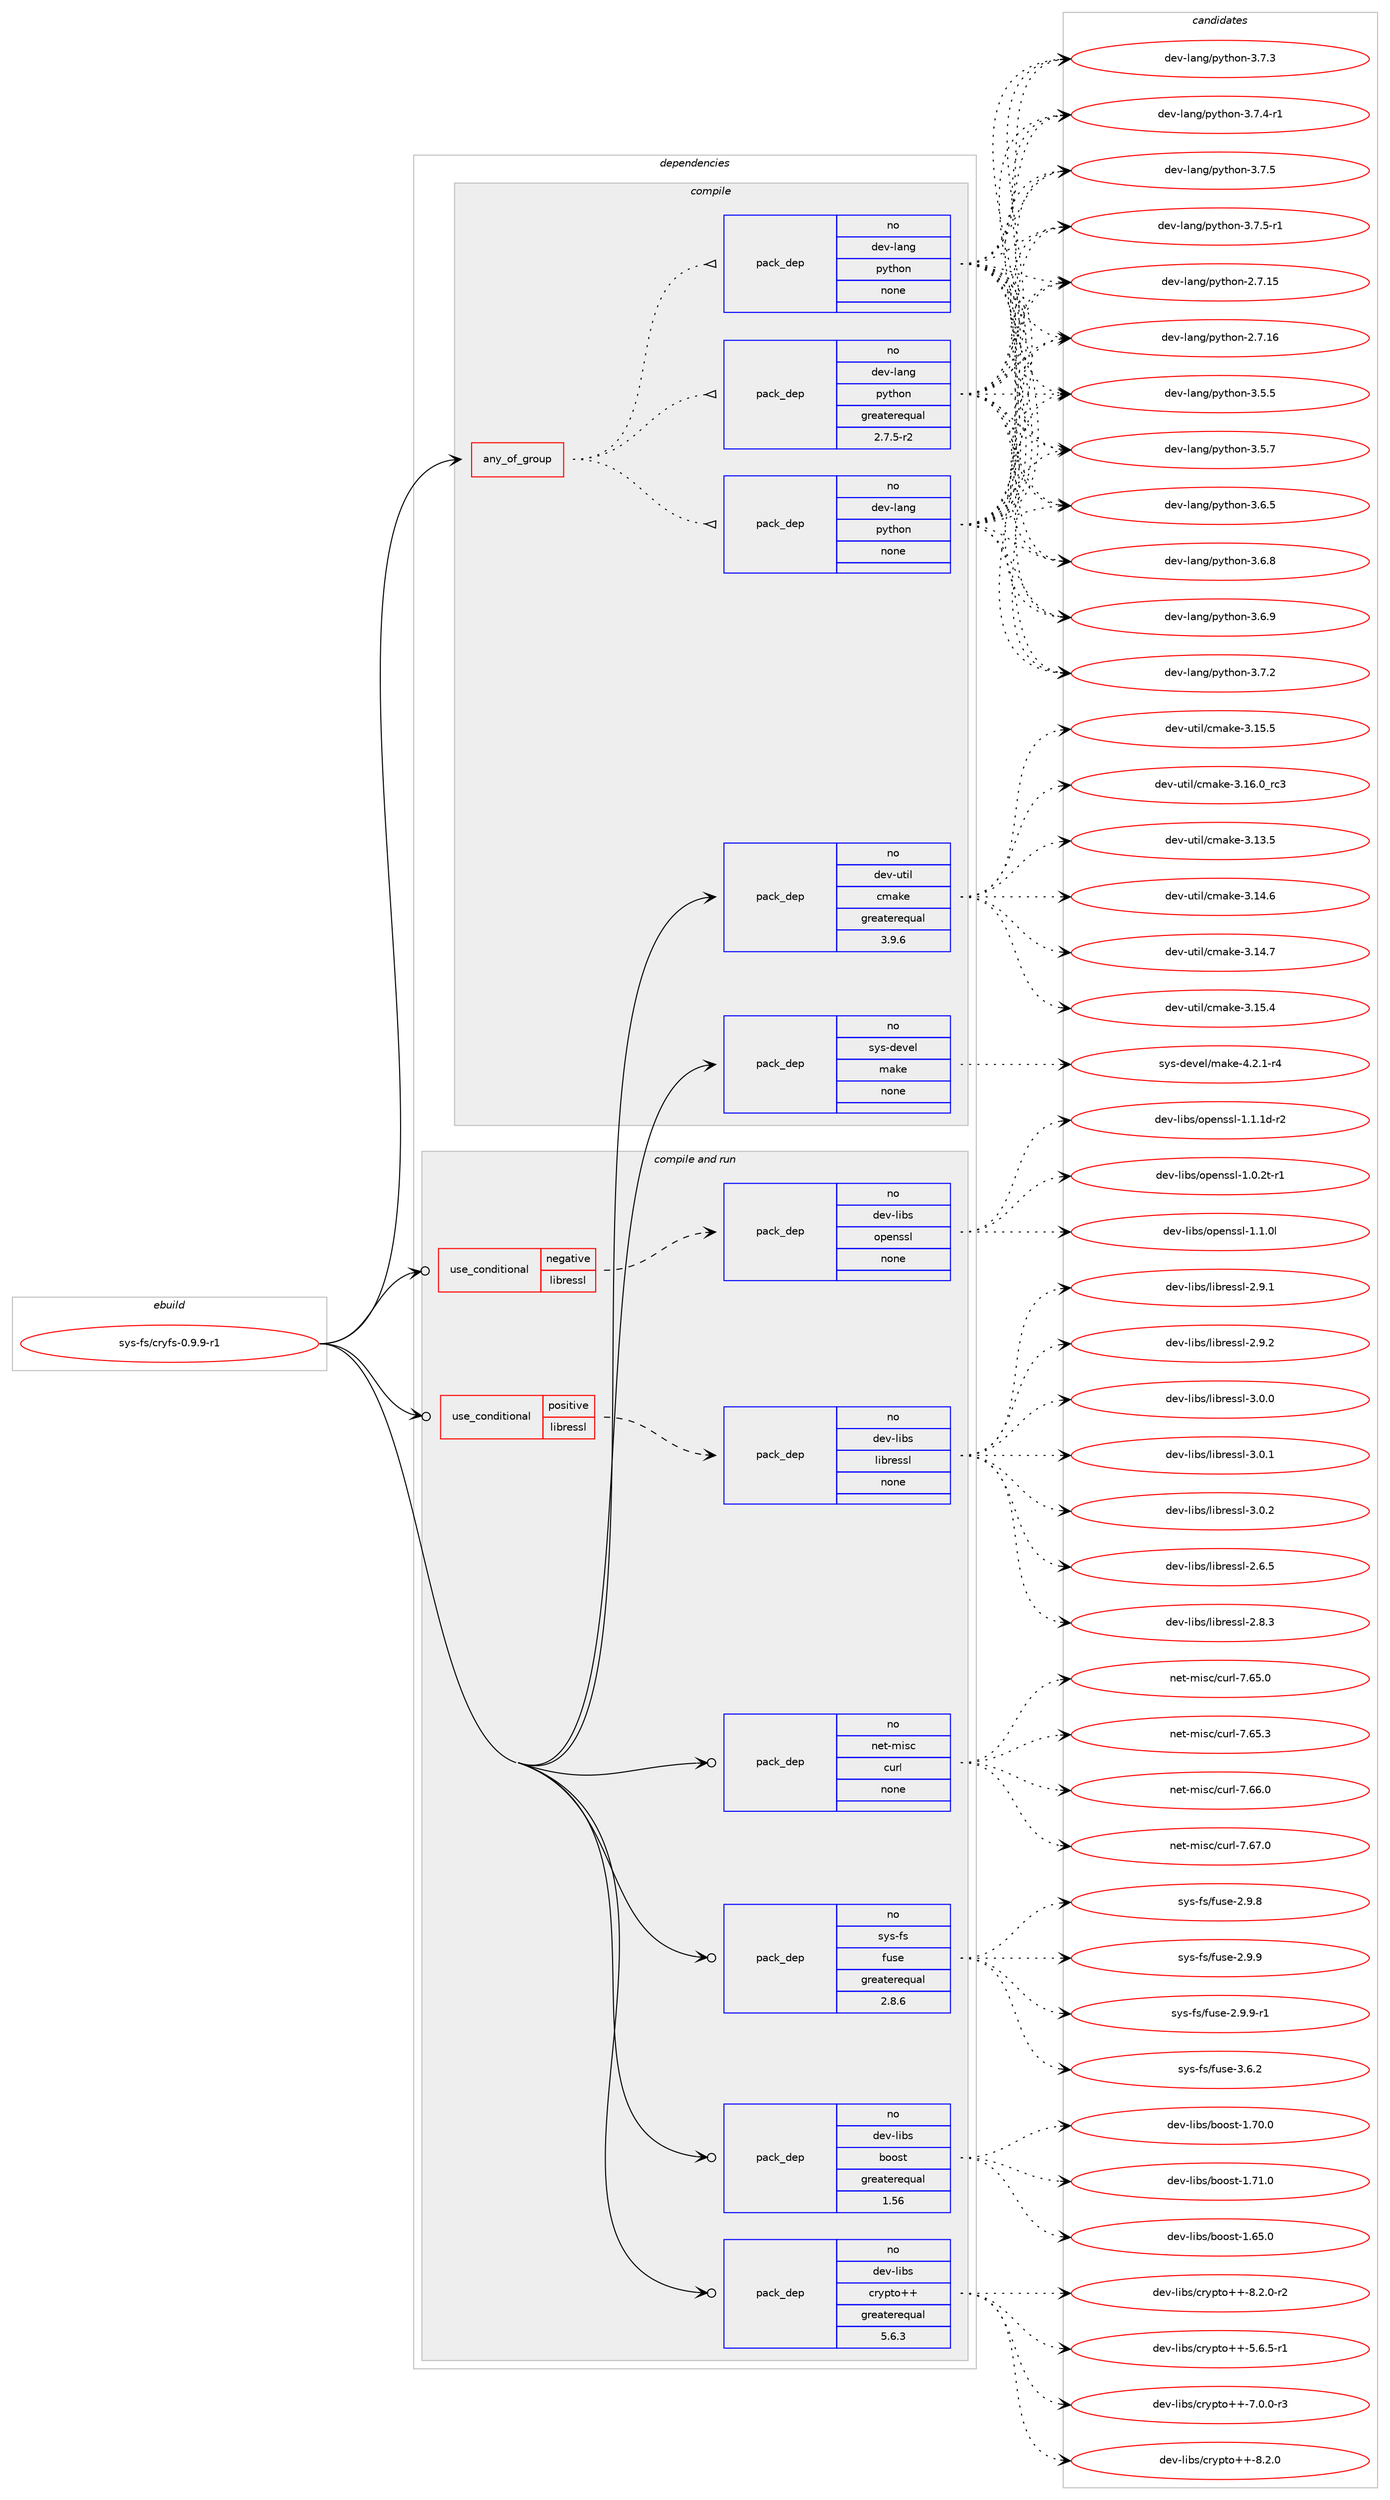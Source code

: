 digraph prolog {

# *************
# Graph options
# *************

newrank=true;
concentrate=true;
compound=true;
graph [rankdir=LR,fontname=Helvetica,fontsize=10,ranksep=1.5];#, ranksep=2.5, nodesep=0.2];
edge  [arrowhead=vee];
node  [fontname=Helvetica,fontsize=10];

# **********
# The ebuild
# **********

subgraph cluster_leftcol {
color=gray;
rank=same;
label=<<i>ebuild</i>>;
id [label="sys-fs/cryfs-0.9.9-r1", color=red, width=4, href="../sys-fs/cryfs-0.9.9-r1.svg"];
}

# ****************
# The dependencies
# ****************

subgraph cluster_midcol {
color=gray;
label=<<i>dependencies</i>>;
subgraph cluster_compile {
fillcolor="#eeeeee";
style=filled;
label=<<i>compile</i>>;
subgraph any15081 {
dependency891465 [label=<<TABLE BORDER="0" CELLBORDER="1" CELLSPACING="0" CELLPADDING="4"><TR><TD CELLPADDING="10">any_of_group</TD></TR></TABLE>>, shape=none, color=red];subgraph pack661596 {
dependency891466 [label=<<TABLE BORDER="0" CELLBORDER="1" CELLSPACING="0" CELLPADDING="4" WIDTH="220"><TR><TD ROWSPAN="6" CELLPADDING="30">pack_dep</TD></TR><TR><TD WIDTH="110">no</TD></TR><TR><TD>dev-lang</TD></TR><TR><TD>python</TD></TR><TR><TD>none</TD></TR><TR><TD></TD></TR></TABLE>>, shape=none, color=blue];
}
dependency891465:e -> dependency891466:w [weight=20,style="dotted",arrowhead="oinv"];
subgraph pack661597 {
dependency891467 [label=<<TABLE BORDER="0" CELLBORDER="1" CELLSPACING="0" CELLPADDING="4" WIDTH="220"><TR><TD ROWSPAN="6" CELLPADDING="30">pack_dep</TD></TR><TR><TD WIDTH="110">no</TD></TR><TR><TD>dev-lang</TD></TR><TR><TD>python</TD></TR><TR><TD>none</TD></TR><TR><TD></TD></TR></TABLE>>, shape=none, color=blue];
}
dependency891465:e -> dependency891467:w [weight=20,style="dotted",arrowhead="oinv"];
subgraph pack661598 {
dependency891468 [label=<<TABLE BORDER="0" CELLBORDER="1" CELLSPACING="0" CELLPADDING="4" WIDTH="220"><TR><TD ROWSPAN="6" CELLPADDING="30">pack_dep</TD></TR><TR><TD WIDTH="110">no</TD></TR><TR><TD>dev-lang</TD></TR><TR><TD>python</TD></TR><TR><TD>greaterequal</TD></TR><TR><TD>2.7.5-r2</TD></TR></TABLE>>, shape=none, color=blue];
}
dependency891465:e -> dependency891468:w [weight=20,style="dotted",arrowhead="oinv"];
}
id:e -> dependency891465:w [weight=20,style="solid",arrowhead="vee"];
subgraph pack661599 {
dependency891469 [label=<<TABLE BORDER="0" CELLBORDER="1" CELLSPACING="0" CELLPADDING="4" WIDTH="220"><TR><TD ROWSPAN="6" CELLPADDING="30">pack_dep</TD></TR><TR><TD WIDTH="110">no</TD></TR><TR><TD>dev-util</TD></TR><TR><TD>cmake</TD></TR><TR><TD>greaterequal</TD></TR><TR><TD>3.9.6</TD></TR></TABLE>>, shape=none, color=blue];
}
id:e -> dependency891469:w [weight=20,style="solid",arrowhead="vee"];
subgraph pack661600 {
dependency891470 [label=<<TABLE BORDER="0" CELLBORDER="1" CELLSPACING="0" CELLPADDING="4" WIDTH="220"><TR><TD ROWSPAN="6" CELLPADDING="30">pack_dep</TD></TR><TR><TD WIDTH="110">no</TD></TR><TR><TD>sys-devel</TD></TR><TR><TD>make</TD></TR><TR><TD>none</TD></TR><TR><TD></TD></TR></TABLE>>, shape=none, color=blue];
}
id:e -> dependency891470:w [weight=20,style="solid",arrowhead="vee"];
}
subgraph cluster_compileandrun {
fillcolor="#eeeeee";
style=filled;
label=<<i>compile and run</i>>;
subgraph cond214251 {
dependency891471 [label=<<TABLE BORDER="0" CELLBORDER="1" CELLSPACING="0" CELLPADDING="4"><TR><TD ROWSPAN="3" CELLPADDING="10">use_conditional</TD></TR><TR><TD>negative</TD></TR><TR><TD>libressl</TD></TR></TABLE>>, shape=none, color=red];
subgraph pack661601 {
dependency891472 [label=<<TABLE BORDER="0" CELLBORDER="1" CELLSPACING="0" CELLPADDING="4" WIDTH="220"><TR><TD ROWSPAN="6" CELLPADDING="30">pack_dep</TD></TR><TR><TD WIDTH="110">no</TD></TR><TR><TD>dev-libs</TD></TR><TR><TD>openssl</TD></TR><TR><TD>none</TD></TR><TR><TD></TD></TR></TABLE>>, shape=none, color=blue];
}
dependency891471:e -> dependency891472:w [weight=20,style="dashed",arrowhead="vee"];
}
id:e -> dependency891471:w [weight=20,style="solid",arrowhead="odotvee"];
subgraph cond214252 {
dependency891473 [label=<<TABLE BORDER="0" CELLBORDER="1" CELLSPACING="0" CELLPADDING="4"><TR><TD ROWSPAN="3" CELLPADDING="10">use_conditional</TD></TR><TR><TD>positive</TD></TR><TR><TD>libressl</TD></TR></TABLE>>, shape=none, color=red];
subgraph pack661602 {
dependency891474 [label=<<TABLE BORDER="0" CELLBORDER="1" CELLSPACING="0" CELLPADDING="4" WIDTH="220"><TR><TD ROWSPAN="6" CELLPADDING="30">pack_dep</TD></TR><TR><TD WIDTH="110">no</TD></TR><TR><TD>dev-libs</TD></TR><TR><TD>libressl</TD></TR><TR><TD>none</TD></TR><TR><TD></TD></TR></TABLE>>, shape=none, color=blue];
}
dependency891473:e -> dependency891474:w [weight=20,style="dashed",arrowhead="vee"];
}
id:e -> dependency891473:w [weight=20,style="solid",arrowhead="odotvee"];
subgraph pack661603 {
dependency891475 [label=<<TABLE BORDER="0" CELLBORDER="1" CELLSPACING="0" CELLPADDING="4" WIDTH="220"><TR><TD ROWSPAN="6" CELLPADDING="30">pack_dep</TD></TR><TR><TD WIDTH="110">no</TD></TR><TR><TD>dev-libs</TD></TR><TR><TD>boost</TD></TR><TR><TD>greaterequal</TD></TR><TR><TD>1.56</TD></TR></TABLE>>, shape=none, color=blue];
}
id:e -> dependency891475:w [weight=20,style="solid",arrowhead="odotvee"];
subgraph pack661604 {
dependency891476 [label=<<TABLE BORDER="0" CELLBORDER="1" CELLSPACING="0" CELLPADDING="4" WIDTH="220"><TR><TD ROWSPAN="6" CELLPADDING="30">pack_dep</TD></TR><TR><TD WIDTH="110">no</TD></TR><TR><TD>dev-libs</TD></TR><TR><TD>crypto++</TD></TR><TR><TD>greaterequal</TD></TR><TR><TD>5.6.3</TD></TR></TABLE>>, shape=none, color=blue];
}
id:e -> dependency891476:w [weight=20,style="solid",arrowhead="odotvee"];
subgraph pack661605 {
dependency891477 [label=<<TABLE BORDER="0" CELLBORDER="1" CELLSPACING="0" CELLPADDING="4" WIDTH="220"><TR><TD ROWSPAN="6" CELLPADDING="30">pack_dep</TD></TR><TR><TD WIDTH="110">no</TD></TR><TR><TD>net-misc</TD></TR><TR><TD>curl</TD></TR><TR><TD>none</TD></TR><TR><TD></TD></TR></TABLE>>, shape=none, color=blue];
}
id:e -> dependency891477:w [weight=20,style="solid",arrowhead="odotvee"];
subgraph pack661606 {
dependency891478 [label=<<TABLE BORDER="0" CELLBORDER="1" CELLSPACING="0" CELLPADDING="4" WIDTH="220"><TR><TD ROWSPAN="6" CELLPADDING="30">pack_dep</TD></TR><TR><TD WIDTH="110">no</TD></TR><TR><TD>sys-fs</TD></TR><TR><TD>fuse</TD></TR><TR><TD>greaterequal</TD></TR><TR><TD>2.8.6</TD></TR></TABLE>>, shape=none, color=blue];
}
id:e -> dependency891478:w [weight=20,style="solid",arrowhead="odotvee"];
}
subgraph cluster_run {
fillcolor="#eeeeee";
style=filled;
label=<<i>run</i>>;
}
}

# **************
# The candidates
# **************

subgraph cluster_choices {
rank=same;
color=gray;
label=<<i>candidates</i>>;

subgraph choice661596 {
color=black;
nodesep=1;
choice10010111845108971101034711212111610411111045504655464953 [label="dev-lang/python-2.7.15", color=red, width=4,href="../dev-lang/python-2.7.15.svg"];
choice10010111845108971101034711212111610411111045504655464954 [label="dev-lang/python-2.7.16", color=red, width=4,href="../dev-lang/python-2.7.16.svg"];
choice100101118451089711010347112121116104111110455146534653 [label="dev-lang/python-3.5.5", color=red, width=4,href="../dev-lang/python-3.5.5.svg"];
choice100101118451089711010347112121116104111110455146534655 [label="dev-lang/python-3.5.7", color=red, width=4,href="../dev-lang/python-3.5.7.svg"];
choice100101118451089711010347112121116104111110455146544653 [label="dev-lang/python-3.6.5", color=red, width=4,href="../dev-lang/python-3.6.5.svg"];
choice100101118451089711010347112121116104111110455146544656 [label="dev-lang/python-3.6.8", color=red, width=4,href="../dev-lang/python-3.6.8.svg"];
choice100101118451089711010347112121116104111110455146544657 [label="dev-lang/python-3.6.9", color=red, width=4,href="../dev-lang/python-3.6.9.svg"];
choice100101118451089711010347112121116104111110455146554650 [label="dev-lang/python-3.7.2", color=red, width=4,href="../dev-lang/python-3.7.2.svg"];
choice100101118451089711010347112121116104111110455146554651 [label="dev-lang/python-3.7.3", color=red, width=4,href="../dev-lang/python-3.7.3.svg"];
choice1001011184510897110103471121211161041111104551465546524511449 [label="dev-lang/python-3.7.4-r1", color=red, width=4,href="../dev-lang/python-3.7.4-r1.svg"];
choice100101118451089711010347112121116104111110455146554653 [label="dev-lang/python-3.7.5", color=red, width=4,href="../dev-lang/python-3.7.5.svg"];
choice1001011184510897110103471121211161041111104551465546534511449 [label="dev-lang/python-3.7.5-r1", color=red, width=4,href="../dev-lang/python-3.7.5-r1.svg"];
dependency891466:e -> choice10010111845108971101034711212111610411111045504655464953:w [style=dotted,weight="100"];
dependency891466:e -> choice10010111845108971101034711212111610411111045504655464954:w [style=dotted,weight="100"];
dependency891466:e -> choice100101118451089711010347112121116104111110455146534653:w [style=dotted,weight="100"];
dependency891466:e -> choice100101118451089711010347112121116104111110455146534655:w [style=dotted,weight="100"];
dependency891466:e -> choice100101118451089711010347112121116104111110455146544653:w [style=dotted,weight="100"];
dependency891466:e -> choice100101118451089711010347112121116104111110455146544656:w [style=dotted,weight="100"];
dependency891466:e -> choice100101118451089711010347112121116104111110455146544657:w [style=dotted,weight="100"];
dependency891466:e -> choice100101118451089711010347112121116104111110455146554650:w [style=dotted,weight="100"];
dependency891466:e -> choice100101118451089711010347112121116104111110455146554651:w [style=dotted,weight="100"];
dependency891466:e -> choice1001011184510897110103471121211161041111104551465546524511449:w [style=dotted,weight="100"];
dependency891466:e -> choice100101118451089711010347112121116104111110455146554653:w [style=dotted,weight="100"];
dependency891466:e -> choice1001011184510897110103471121211161041111104551465546534511449:w [style=dotted,weight="100"];
}
subgraph choice661597 {
color=black;
nodesep=1;
choice10010111845108971101034711212111610411111045504655464953 [label="dev-lang/python-2.7.15", color=red, width=4,href="../dev-lang/python-2.7.15.svg"];
choice10010111845108971101034711212111610411111045504655464954 [label="dev-lang/python-2.7.16", color=red, width=4,href="../dev-lang/python-2.7.16.svg"];
choice100101118451089711010347112121116104111110455146534653 [label="dev-lang/python-3.5.5", color=red, width=4,href="../dev-lang/python-3.5.5.svg"];
choice100101118451089711010347112121116104111110455146534655 [label="dev-lang/python-3.5.7", color=red, width=4,href="../dev-lang/python-3.5.7.svg"];
choice100101118451089711010347112121116104111110455146544653 [label="dev-lang/python-3.6.5", color=red, width=4,href="../dev-lang/python-3.6.5.svg"];
choice100101118451089711010347112121116104111110455146544656 [label="dev-lang/python-3.6.8", color=red, width=4,href="../dev-lang/python-3.6.8.svg"];
choice100101118451089711010347112121116104111110455146544657 [label="dev-lang/python-3.6.9", color=red, width=4,href="../dev-lang/python-3.6.9.svg"];
choice100101118451089711010347112121116104111110455146554650 [label="dev-lang/python-3.7.2", color=red, width=4,href="../dev-lang/python-3.7.2.svg"];
choice100101118451089711010347112121116104111110455146554651 [label="dev-lang/python-3.7.3", color=red, width=4,href="../dev-lang/python-3.7.3.svg"];
choice1001011184510897110103471121211161041111104551465546524511449 [label="dev-lang/python-3.7.4-r1", color=red, width=4,href="../dev-lang/python-3.7.4-r1.svg"];
choice100101118451089711010347112121116104111110455146554653 [label="dev-lang/python-3.7.5", color=red, width=4,href="../dev-lang/python-3.7.5.svg"];
choice1001011184510897110103471121211161041111104551465546534511449 [label="dev-lang/python-3.7.5-r1", color=red, width=4,href="../dev-lang/python-3.7.5-r1.svg"];
dependency891467:e -> choice10010111845108971101034711212111610411111045504655464953:w [style=dotted,weight="100"];
dependency891467:e -> choice10010111845108971101034711212111610411111045504655464954:w [style=dotted,weight="100"];
dependency891467:e -> choice100101118451089711010347112121116104111110455146534653:w [style=dotted,weight="100"];
dependency891467:e -> choice100101118451089711010347112121116104111110455146534655:w [style=dotted,weight="100"];
dependency891467:e -> choice100101118451089711010347112121116104111110455146544653:w [style=dotted,weight="100"];
dependency891467:e -> choice100101118451089711010347112121116104111110455146544656:w [style=dotted,weight="100"];
dependency891467:e -> choice100101118451089711010347112121116104111110455146544657:w [style=dotted,weight="100"];
dependency891467:e -> choice100101118451089711010347112121116104111110455146554650:w [style=dotted,weight="100"];
dependency891467:e -> choice100101118451089711010347112121116104111110455146554651:w [style=dotted,weight="100"];
dependency891467:e -> choice1001011184510897110103471121211161041111104551465546524511449:w [style=dotted,weight="100"];
dependency891467:e -> choice100101118451089711010347112121116104111110455146554653:w [style=dotted,weight="100"];
dependency891467:e -> choice1001011184510897110103471121211161041111104551465546534511449:w [style=dotted,weight="100"];
}
subgraph choice661598 {
color=black;
nodesep=1;
choice10010111845108971101034711212111610411111045504655464953 [label="dev-lang/python-2.7.15", color=red, width=4,href="../dev-lang/python-2.7.15.svg"];
choice10010111845108971101034711212111610411111045504655464954 [label="dev-lang/python-2.7.16", color=red, width=4,href="../dev-lang/python-2.7.16.svg"];
choice100101118451089711010347112121116104111110455146534653 [label="dev-lang/python-3.5.5", color=red, width=4,href="../dev-lang/python-3.5.5.svg"];
choice100101118451089711010347112121116104111110455146534655 [label="dev-lang/python-3.5.7", color=red, width=4,href="../dev-lang/python-3.5.7.svg"];
choice100101118451089711010347112121116104111110455146544653 [label="dev-lang/python-3.6.5", color=red, width=4,href="../dev-lang/python-3.6.5.svg"];
choice100101118451089711010347112121116104111110455146544656 [label="dev-lang/python-3.6.8", color=red, width=4,href="../dev-lang/python-3.6.8.svg"];
choice100101118451089711010347112121116104111110455146544657 [label="dev-lang/python-3.6.9", color=red, width=4,href="../dev-lang/python-3.6.9.svg"];
choice100101118451089711010347112121116104111110455146554650 [label="dev-lang/python-3.7.2", color=red, width=4,href="../dev-lang/python-3.7.2.svg"];
choice100101118451089711010347112121116104111110455146554651 [label="dev-lang/python-3.7.3", color=red, width=4,href="../dev-lang/python-3.7.3.svg"];
choice1001011184510897110103471121211161041111104551465546524511449 [label="dev-lang/python-3.7.4-r1", color=red, width=4,href="../dev-lang/python-3.7.4-r1.svg"];
choice100101118451089711010347112121116104111110455146554653 [label="dev-lang/python-3.7.5", color=red, width=4,href="../dev-lang/python-3.7.5.svg"];
choice1001011184510897110103471121211161041111104551465546534511449 [label="dev-lang/python-3.7.5-r1", color=red, width=4,href="../dev-lang/python-3.7.5-r1.svg"];
dependency891468:e -> choice10010111845108971101034711212111610411111045504655464953:w [style=dotted,weight="100"];
dependency891468:e -> choice10010111845108971101034711212111610411111045504655464954:w [style=dotted,weight="100"];
dependency891468:e -> choice100101118451089711010347112121116104111110455146534653:w [style=dotted,weight="100"];
dependency891468:e -> choice100101118451089711010347112121116104111110455146534655:w [style=dotted,weight="100"];
dependency891468:e -> choice100101118451089711010347112121116104111110455146544653:w [style=dotted,weight="100"];
dependency891468:e -> choice100101118451089711010347112121116104111110455146544656:w [style=dotted,weight="100"];
dependency891468:e -> choice100101118451089711010347112121116104111110455146544657:w [style=dotted,weight="100"];
dependency891468:e -> choice100101118451089711010347112121116104111110455146554650:w [style=dotted,weight="100"];
dependency891468:e -> choice100101118451089711010347112121116104111110455146554651:w [style=dotted,weight="100"];
dependency891468:e -> choice1001011184510897110103471121211161041111104551465546524511449:w [style=dotted,weight="100"];
dependency891468:e -> choice100101118451089711010347112121116104111110455146554653:w [style=dotted,weight="100"];
dependency891468:e -> choice1001011184510897110103471121211161041111104551465546534511449:w [style=dotted,weight="100"];
}
subgraph choice661599 {
color=black;
nodesep=1;
choice1001011184511711610510847991099710710145514649514653 [label="dev-util/cmake-3.13.5", color=red, width=4,href="../dev-util/cmake-3.13.5.svg"];
choice1001011184511711610510847991099710710145514649524654 [label="dev-util/cmake-3.14.6", color=red, width=4,href="../dev-util/cmake-3.14.6.svg"];
choice1001011184511711610510847991099710710145514649524655 [label="dev-util/cmake-3.14.7", color=red, width=4,href="../dev-util/cmake-3.14.7.svg"];
choice1001011184511711610510847991099710710145514649534652 [label="dev-util/cmake-3.15.4", color=red, width=4,href="../dev-util/cmake-3.15.4.svg"];
choice1001011184511711610510847991099710710145514649534653 [label="dev-util/cmake-3.15.5", color=red, width=4,href="../dev-util/cmake-3.15.5.svg"];
choice1001011184511711610510847991099710710145514649544648951149951 [label="dev-util/cmake-3.16.0_rc3", color=red, width=4,href="../dev-util/cmake-3.16.0_rc3.svg"];
dependency891469:e -> choice1001011184511711610510847991099710710145514649514653:w [style=dotted,weight="100"];
dependency891469:e -> choice1001011184511711610510847991099710710145514649524654:w [style=dotted,weight="100"];
dependency891469:e -> choice1001011184511711610510847991099710710145514649524655:w [style=dotted,weight="100"];
dependency891469:e -> choice1001011184511711610510847991099710710145514649534652:w [style=dotted,weight="100"];
dependency891469:e -> choice1001011184511711610510847991099710710145514649534653:w [style=dotted,weight="100"];
dependency891469:e -> choice1001011184511711610510847991099710710145514649544648951149951:w [style=dotted,weight="100"];
}
subgraph choice661600 {
color=black;
nodesep=1;
choice1151211154510010111810110847109971071014552465046494511452 [label="sys-devel/make-4.2.1-r4", color=red, width=4,href="../sys-devel/make-4.2.1-r4.svg"];
dependency891470:e -> choice1151211154510010111810110847109971071014552465046494511452:w [style=dotted,weight="100"];
}
subgraph choice661601 {
color=black;
nodesep=1;
choice1001011184510810598115471111121011101151151084549464846501164511449 [label="dev-libs/openssl-1.0.2t-r1", color=red, width=4,href="../dev-libs/openssl-1.0.2t-r1.svg"];
choice100101118451081059811547111112101110115115108454946494648108 [label="dev-libs/openssl-1.1.0l", color=red, width=4,href="../dev-libs/openssl-1.1.0l.svg"];
choice1001011184510810598115471111121011101151151084549464946491004511450 [label="dev-libs/openssl-1.1.1d-r2", color=red, width=4,href="../dev-libs/openssl-1.1.1d-r2.svg"];
dependency891472:e -> choice1001011184510810598115471111121011101151151084549464846501164511449:w [style=dotted,weight="100"];
dependency891472:e -> choice100101118451081059811547111112101110115115108454946494648108:w [style=dotted,weight="100"];
dependency891472:e -> choice1001011184510810598115471111121011101151151084549464946491004511450:w [style=dotted,weight="100"];
}
subgraph choice661602 {
color=black;
nodesep=1;
choice10010111845108105981154710810598114101115115108455046544653 [label="dev-libs/libressl-2.6.5", color=red, width=4,href="../dev-libs/libressl-2.6.5.svg"];
choice10010111845108105981154710810598114101115115108455046564651 [label="dev-libs/libressl-2.8.3", color=red, width=4,href="../dev-libs/libressl-2.8.3.svg"];
choice10010111845108105981154710810598114101115115108455046574649 [label="dev-libs/libressl-2.9.1", color=red, width=4,href="../dev-libs/libressl-2.9.1.svg"];
choice10010111845108105981154710810598114101115115108455046574650 [label="dev-libs/libressl-2.9.2", color=red, width=4,href="../dev-libs/libressl-2.9.2.svg"];
choice10010111845108105981154710810598114101115115108455146484648 [label="dev-libs/libressl-3.0.0", color=red, width=4,href="../dev-libs/libressl-3.0.0.svg"];
choice10010111845108105981154710810598114101115115108455146484649 [label="dev-libs/libressl-3.0.1", color=red, width=4,href="../dev-libs/libressl-3.0.1.svg"];
choice10010111845108105981154710810598114101115115108455146484650 [label="dev-libs/libressl-3.0.2", color=red, width=4,href="../dev-libs/libressl-3.0.2.svg"];
dependency891474:e -> choice10010111845108105981154710810598114101115115108455046544653:w [style=dotted,weight="100"];
dependency891474:e -> choice10010111845108105981154710810598114101115115108455046564651:w [style=dotted,weight="100"];
dependency891474:e -> choice10010111845108105981154710810598114101115115108455046574649:w [style=dotted,weight="100"];
dependency891474:e -> choice10010111845108105981154710810598114101115115108455046574650:w [style=dotted,weight="100"];
dependency891474:e -> choice10010111845108105981154710810598114101115115108455146484648:w [style=dotted,weight="100"];
dependency891474:e -> choice10010111845108105981154710810598114101115115108455146484649:w [style=dotted,weight="100"];
dependency891474:e -> choice10010111845108105981154710810598114101115115108455146484650:w [style=dotted,weight="100"];
}
subgraph choice661603 {
color=black;
nodesep=1;
choice1001011184510810598115479811111111511645494654534648 [label="dev-libs/boost-1.65.0", color=red, width=4,href="../dev-libs/boost-1.65.0.svg"];
choice1001011184510810598115479811111111511645494655484648 [label="dev-libs/boost-1.70.0", color=red, width=4,href="../dev-libs/boost-1.70.0.svg"];
choice1001011184510810598115479811111111511645494655494648 [label="dev-libs/boost-1.71.0", color=red, width=4,href="../dev-libs/boost-1.71.0.svg"];
dependency891475:e -> choice1001011184510810598115479811111111511645494654534648:w [style=dotted,weight="100"];
dependency891475:e -> choice1001011184510810598115479811111111511645494655484648:w [style=dotted,weight="100"];
dependency891475:e -> choice1001011184510810598115479811111111511645494655494648:w [style=dotted,weight="100"];
}
subgraph choice661604 {
color=black;
nodesep=1;
choice1001011184510810598115479911412111211611143434553465446534511449 [label="dev-libs/crypto++-5.6.5-r1", color=red, width=4,href="../dev-libs/crypto++-5.6.5-r1.svg"];
choice1001011184510810598115479911412111211611143434555464846484511451 [label="dev-libs/crypto++-7.0.0-r3", color=red, width=4,href="../dev-libs/crypto++-7.0.0-r3.svg"];
choice100101118451081059811547991141211121161114343455646504648 [label="dev-libs/crypto++-8.2.0", color=red, width=4,href="../dev-libs/crypto++-8.2.0.svg"];
choice1001011184510810598115479911412111211611143434556465046484511450 [label="dev-libs/crypto++-8.2.0-r2", color=red, width=4,href="../dev-libs/crypto++-8.2.0-r2.svg"];
dependency891476:e -> choice1001011184510810598115479911412111211611143434553465446534511449:w [style=dotted,weight="100"];
dependency891476:e -> choice1001011184510810598115479911412111211611143434555464846484511451:w [style=dotted,weight="100"];
dependency891476:e -> choice100101118451081059811547991141211121161114343455646504648:w [style=dotted,weight="100"];
dependency891476:e -> choice1001011184510810598115479911412111211611143434556465046484511450:w [style=dotted,weight="100"];
}
subgraph choice661605 {
color=black;
nodesep=1;
choice1101011164510910511599479911711410845554654534648 [label="net-misc/curl-7.65.0", color=red, width=4,href="../net-misc/curl-7.65.0.svg"];
choice1101011164510910511599479911711410845554654534651 [label="net-misc/curl-7.65.3", color=red, width=4,href="../net-misc/curl-7.65.3.svg"];
choice1101011164510910511599479911711410845554654544648 [label="net-misc/curl-7.66.0", color=red, width=4,href="../net-misc/curl-7.66.0.svg"];
choice1101011164510910511599479911711410845554654554648 [label="net-misc/curl-7.67.0", color=red, width=4,href="../net-misc/curl-7.67.0.svg"];
dependency891477:e -> choice1101011164510910511599479911711410845554654534648:w [style=dotted,weight="100"];
dependency891477:e -> choice1101011164510910511599479911711410845554654534651:w [style=dotted,weight="100"];
dependency891477:e -> choice1101011164510910511599479911711410845554654544648:w [style=dotted,weight="100"];
dependency891477:e -> choice1101011164510910511599479911711410845554654554648:w [style=dotted,weight="100"];
}
subgraph choice661606 {
color=black;
nodesep=1;
choice1151211154510211547102117115101455046574656 [label="sys-fs/fuse-2.9.8", color=red, width=4,href="../sys-fs/fuse-2.9.8.svg"];
choice1151211154510211547102117115101455046574657 [label="sys-fs/fuse-2.9.9", color=red, width=4,href="../sys-fs/fuse-2.9.9.svg"];
choice11512111545102115471021171151014550465746574511449 [label="sys-fs/fuse-2.9.9-r1", color=red, width=4,href="../sys-fs/fuse-2.9.9-r1.svg"];
choice1151211154510211547102117115101455146544650 [label="sys-fs/fuse-3.6.2", color=red, width=4,href="../sys-fs/fuse-3.6.2.svg"];
dependency891478:e -> choice1151211154510211547102117115101455046574656:w [style=dotted,weight="100"];
dependency891478:e -> choice1151211154510211547102117115101455046574657:w [style=dotted,weight="100"];
dependency891478:e -> choice11512111545102115471021171151014550465746574511449:w [style=dotted,weight="100"];
dependency891478:e -> choice1151211154510211547102117115101455146544650:w [style=dotted,weight="100"];
}
}

}

